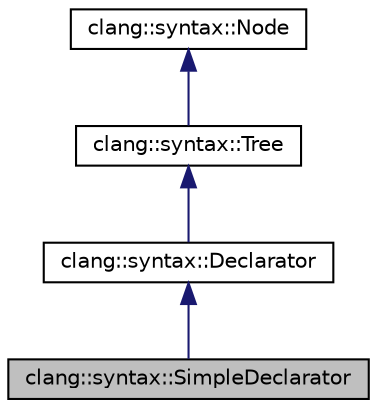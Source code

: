 digraph "clang::syntax::SimpleDeclarator"
{
 // LATEX_PDF_SIZE
  bgcolor="transparent";
  edge [fontname="Helvetica",fontsize="10",labelfontname="Helvetica",labelfontsize="10"];
  node [fontname="Helvetica",fontsize="10",shape=record];
  Node1 [label="clang::syntax::SimpleDeclarator",height=0.2,width=0.4,color="black", fillcolor="grey75", style="filled", fontcolor="black",tooltip="A top-level declarator without parentheses."];
  Node2 -> Node1 [dir="back",color="midnightblue",fontsize="10",style="solid",fontname="Helvetica"];
  Node2 [label="clang::syntax::Declarator",height=0.2,width=0.4,color="black",URL="$classclang_1_1syntax_1_1Declarator.html",tooltip="Covers a name, an initializer and a part of the type outside declaration specifiers."];
  Node3 -> Node2 [dir="back",color="midnightblue",fontsize="10",style="solid",fontname="Helvetica"];
  Node3 [label="clang::syntax::Tree",height=0.2,width=0.4,color="black",URL="$classclang_1_1syntax_1_1Tree.html",tooltip="A node that has children and represents a syntactic language construct."];
  Node4 -> Node3 [dir="back",color="midnightblue",fontsize="10",style="solid",fontname="Helvetica"];
  Node4 [label="clang::syntax::Node",height=0.2,width=0.4,color="black",URL="$classclang_1_1syntax_1_1Node.html",tooltip="A node in a syntax tree."];
}
